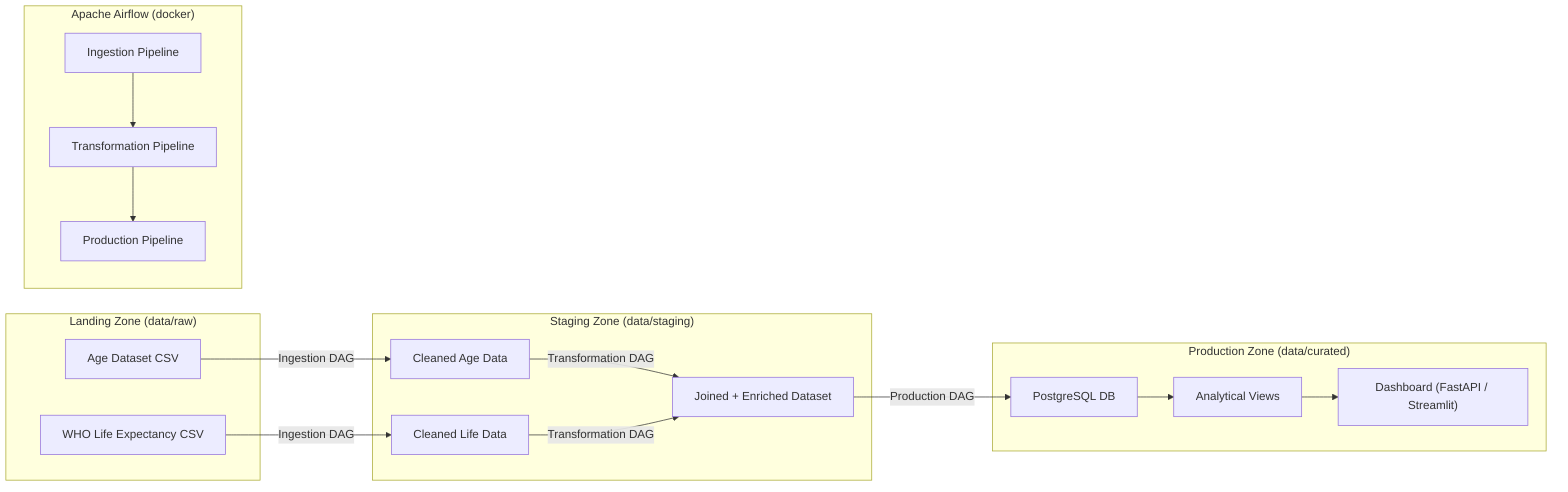 flowchart LR
    subgraph RAW["Landing Zone (data/raw)"]
        A1[Age Dataset CSV]
        A2[WHO Life Expectancy CSV]
    end

    subgraph STAGING["Staging Zone (data/staging)"]
        B1[Cleaned Age Data]
        B2[Cleaned Life Data]
        B3[Joined + Enriched Dataset]
    end

    subgraph CURATED["Production Zone (data/curated)"]
        C1[PostgreSQL DB]
        C2[Analytical Views]
        C3["Dashboard (FastAPI / Streamlit)"]
    end

    A1 -->|Ingestion DAG| B1
    A2 -->|Ingestion DAG| B2
    B1 -->|Transformation DAG| B3
    B2 -->|Transformation DAG| B3
    B3 -->|Production DAG| C1
    C1 --> C2
    C2 --> C3

    subgraph AIRFLOW["Apache Airflow (docker)"]
        D1[Ingestion Pipeline]
        D2[Transformation Pipeline]
        D3[Production Pipeline]
    end

    D1 --> D2 --> D3